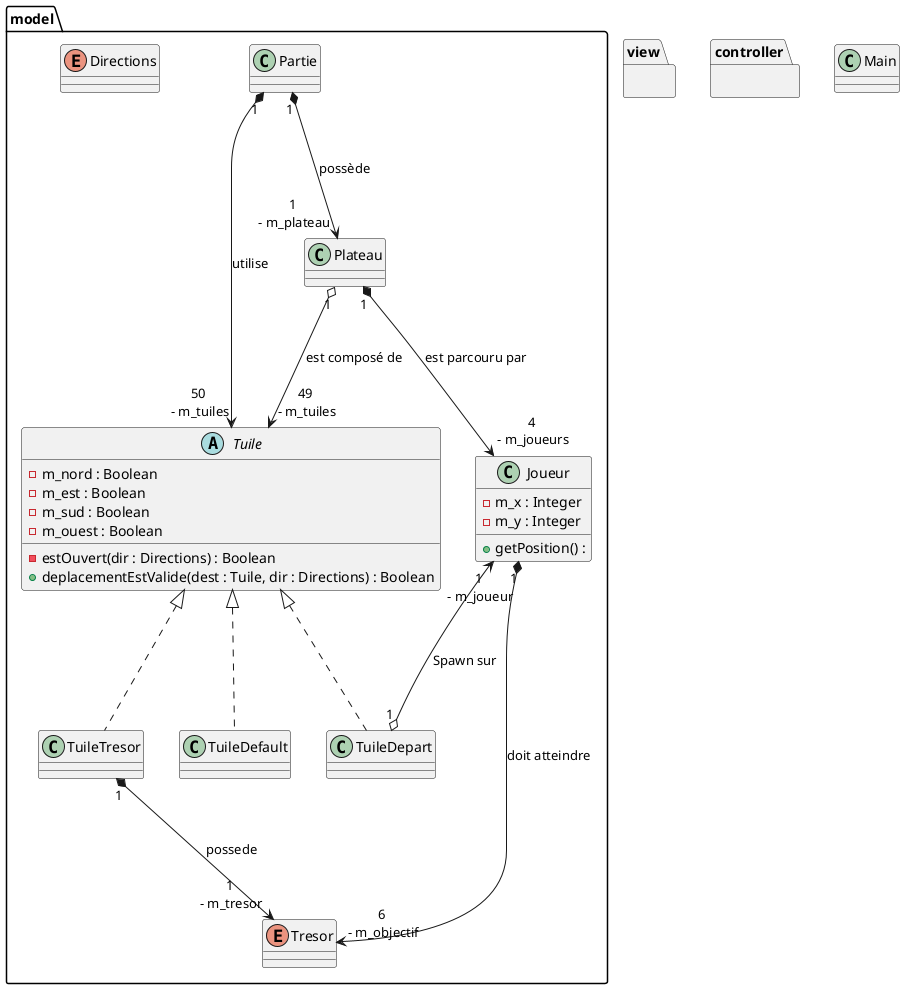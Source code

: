 @startuml
'https://plantuml.com/class-diagram

class Main

package model
{
    class Partie
    {

    }

    class Plateau
    {

    }

    abstract class Tuile
    {
        - m_nord : Boolean
        - m_est : Boolean
        - m_sud : Boolean
        - m_ouest : Boolean

        - estOuvert(dir : Directions) : Boolean
        + deplacementEstValide(dest : Tuile, dir : Directions) : Boolean
    }

    enum Directions
    {

    }

    class TuileDefault
    {

    }

    class TuileDepart
    {

    }

    class TuileTresor
    {

    }

    class Joueur
    {
        - m_x : Integer
        - m_y : Integer

        + getPosition() :
    }

    enum Tresor
    {

    }
}

package view
{

}

package controller
{

}

TuileDefault .u..|> Tuile
TuileTresor .u..|> Tuile
TuileDepart .u..|> Tuile

Partie "1" *---> "1\n - m_plateau" Plateau : possède
Partie "1" *---> "50\n - m_tuiles" Tuile : utilise

Plateau "1" o---> "49\n - m_tuiles" Tuile : est composé de
Plateau "1" *---> "4\n - m_joueurs" Joueur : est parcouru par

TuileTresor "1" *---> "1\n - m_tresor" Tresor : possede
TuileDepart "1" o-l--> "1\n - m_joueur" Joueur : Spawn sur

Joueur "1" *---> "6\n - m_objectif" Tresor : doit atteindre

@enduml